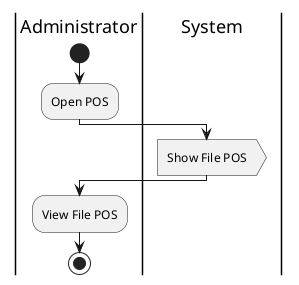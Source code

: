 @startuml
|Administrator|
start
:Open POS;
|System|
:Show File POS>
|Administrator|
:View File POS;
stop
@enduml